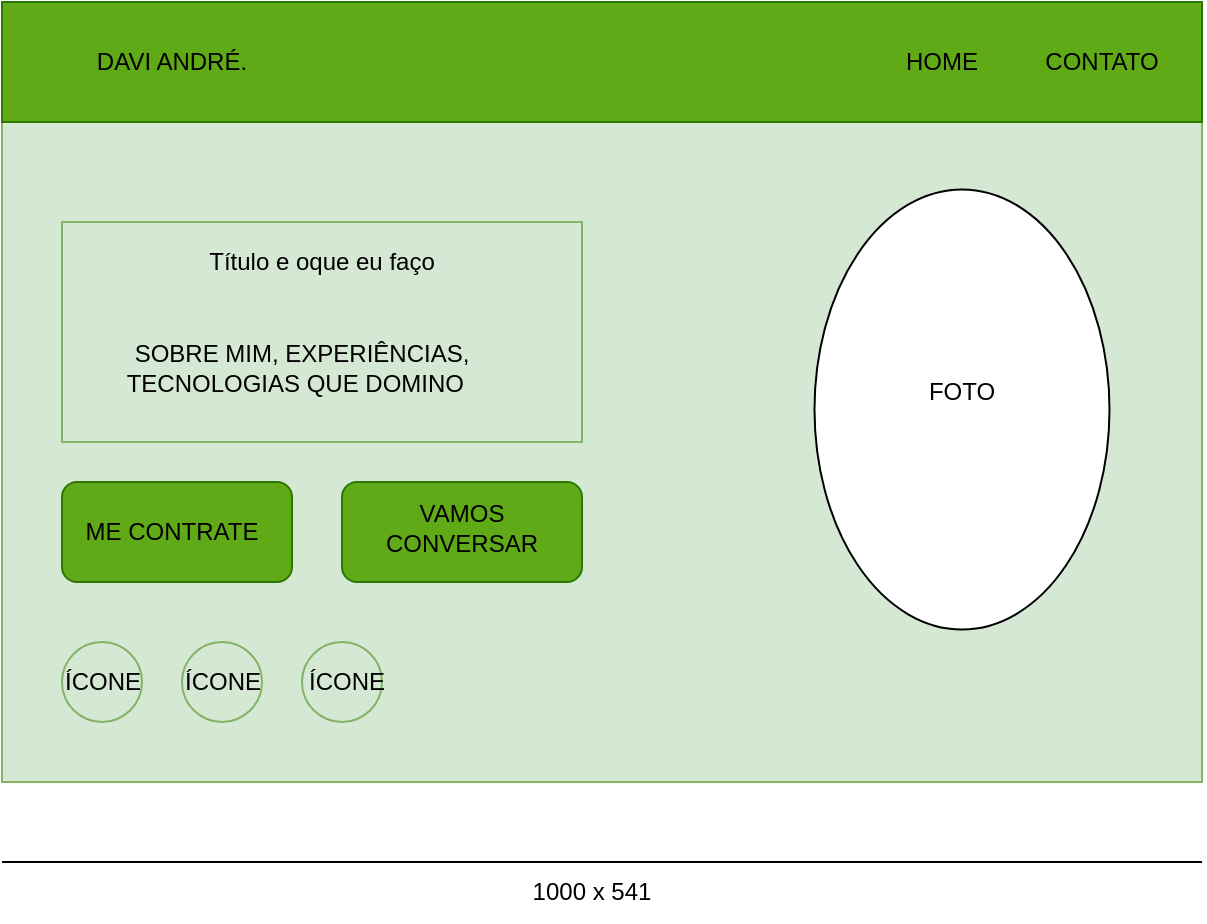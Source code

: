 <mxfile version="24.2.7" type="github">
  <diagram name="Page-1" id="-t1ldZqvYngovwxqt92G">
    <mxGraphModel dx="980" dy="534" grid="1" gridSize="10" guides="1" tooltips="1" connect="1" arrows="1" fold="1" page="1" pageScale="1" pageWidth="850" pageHeight="1100" math="0" shadow="0">
      <root>
        <mxCell id="0" />
        <mxCell id="1" parent="0" />
        <mxCell id="TgMPiGcopMQQFyazaGH5-1" value="" style="rounded=0;whiteSpace=wrap;html=1;fillColor=#d5e8d4;strokeColor=#82b366;" parent="1" vertex="1">
          <mxGeometry x="120" y="210" width="600" height="390" as="geometry" />
        </mxCell>
        <mxCell id="TgMPiGcopMQQFyazaGH5-5" value="" style="endArrow=none;html=1;rounded=0;textShadow=0;" parent="1" edge="1">
          <mxGeometry width="50" height="50" relative="1" as="geometry">
            <mxPoint x="720" y="640" as="sourcePoint" />
            <mxPoint x="120" y="640" as="targetPoint" />
          </mxGeometry>
        </mxCell>
        <mxCell id="TgMPiGcopMQQFyazaGH5-6" value="1000 x 541" style="text;html=1;align=center;verticalAlign=middle;whiteSpace=wrap;rounded=0;" parent="1" vertex="1">
          <mxGeometry x="380" y="640" width="70" height="30" as="geometry" />
        </mxCell>
        <mxCell id="TgMPiGcopMQQFyazaGH5-7" style="edgeStyle=orthogonalEdgeStyle;rounded=0;orthogonalLoop=1;jettySize=auto;html=1;exitX=0.5;exitY=1;exitDx=0;exitDy=0;" parent="1" source="TgMPiGcopMQQFyazaGH5-1" target="TgMPiGcopMQQFyazaGH5-1" edge="1">
          <mxGeometry relative="1" as="geometry" />
        </mxCell>
        <mxCell id="TgMPiGcopMQQFyazaGH5-10" value="" style="rounded=0;whiteSpace=wrap;html=1;fillColor=#60a917;strokeColor=#2D7600;fontColor=#ffffff;" parent="1" vertex="1">
          <mxGeometry x="120" y="210" width="600" height="60" as="geometry" />
        </mxCell>
        <mxCell id="TgMPiGcopMQQFyazaGH5-12" value="" style="rounded=0;whiteSpace=wrap;html=1;fillColor=#d5e8d4;strokeColor=#82b366;" parent="1" vertex="1">
          <mxGeometry x="150" y="320" width="260" height="110" as="geometry" />
        </mxCell>
        <mxCell id="TgMPiGcopMQQFyazaGH5-13" value="" style="ellipse;whiteSpace=wrap;html=1;aspect=fixed;fillColor=#d5e8d4;strokeColor=#82b366;" parent="1" vertex="1">
          <mxGeometry x="150" y="530" width="40" height="40" as="geometry" />
        </mxCell>
        <mxCell id="TgMPiGcopMQQFyazaGH5-14" value="" style="ellipse;whiteSpace=wrap;html=1;aspect=fixed;fillColor=#d5e8d4;strokeColor=#82b366;" parent="1" vertex="1">
          <mxGeometry x="270" y="530" width="40" height="40" as="geometry" />
        </mxCell>
        <mxCell id="TgMPiGcopMQQFyazaGH5-15" value="" style="ellipse;whiteSpace=wrap;html=1;aspect=fixed;fillColor=#d5e8d4;strokeColor=#82b366;" parent="1" vertex="1">
          <mxGeometry x="210" y="530" width="40" height="40" as="geometry" />
        </mxCell>
        <mxCell id="TgMPiGcopMQQFyazaGH5-16" value="" style="rounded=1;whiteSpace=wrap;html=1;fillColor=#60a917;fontColor=#ffffff;strokeColor=#2D7600;" parent="1" vertex="1">
          <mxGeometry x="150" y="450" width="115" height="50" as="geometry" />
        </mxCell>
        <mxCell id="TgMPiGcopMQQFyazaGH5-17" value="" style="rounded=1;whiteSpace=wrap;html=1;fillColor=#60a917;strokeColor=#2D7600;fontColor=#ffffff;" parent="1" vertex="1">
          <mxGeometry x="290" y="450" width="120" height="50" as="geometry" />
        </mxCell>
        <mxCell id="TgMPiGcopMQQFyazaGH5-19" value="" style="ellipse;whiteSpace=wrap;html=1;rotation=-90;" parent="1" vertex="1">
          <mxGeometry x="490" y="340" width="220" height="147.5" as="geometry" />
        </mxCell>
        <mxCell id="TgMPiGcopMQQFyazaGH5-21" value="DAVI ANDRÉ." style="text;html=1;align=center;verticalAlign=middle;whiteSpace=wrap;rounded=0;" parent="1" vertex="1">
          <mxGeometry x="150" y="225" width="110" height="30" as="geometry" />
        </mxCell>
        <mxCell id="TgMPiGcopMQQFyazaGH5-22" value="HOME" style="text;html=1;align=center;verticalAlign=middle;whiteSpace=wrap;rounded=0;" parent="1" vertex="1">
          <mxGeometry x="560" y="225" width="60" height="30" as="geometry" />
        </mxCell>
        <mxCell id="TgMPiGcopMQQFyazaGH5-23" value="CONTATO" style="text;html=1;align=center;verticalAlign=middle;whiteSpace=wrap;rounded=0;" parent="1" vertex="1">
          <mxGeometry x="640" y="225" width="60" height="30" as="geometry" />
        </mxCell>
        <mxCell id="TgMPiGcopMQQFyazaGH5-25" value="FOTO" style="text;html=1;align=center;verticalAlign=middle;whiteSpace=wrap;rounded=0;" parent="1" vertex="1">
          <mxGeometry x="570" y="390" width="60" height="30" as="geometry" />
        </mxCell>
        <mxCell id="TgMPiGcopMQQFyazaGH5-26" value="SOBRE MIM, EXPERIÊNCIAS, TECNOLOGIAS QUE DOMINO&amp;nbsp;&amp;nbsp;" style="text;html=1;align=center;verticalAlign=middle;whiteSpace=wrap;rounded=0;" parent="1" vertex="1">
          <mxGeometry x="160" y="370" width="220" height="45" as="geometry" />
        </mxCell>
        <mxCell id="TgMPiGcopMQQFyazaGH5-27" value="Título e oque eu faço" style="text;html=1;align=center;verticalAlign=middle;whiteSpace=wrap;rounded=0;" parent="1" vertex="1">
          <mxGeometry x="210" y="330" width="140" height="20" as="geometry" />
        </mxCell>
        <mxCell id="TgMPiGcopMQQFyazaGH5-32" value="ME CONTRATE" style="text;html=1;align=center;verticalAlign=middle;whiteSpace=wrap;rounded=0;" parent="1" vertex="1">
          <mxGeometry x="160" y="460" width="90" height="30" as="geometry" />
        </mxCell>
        <mxCell id="TgMPiGcopMQQFyazaGH5-33" value="VAMOS CONVERSAR" style="text;html=1;align=center;verticalAlign=middle;whiteSpace=wrap;rounded=0;" parent="1" vertex="1">
          <mxGeometry x="295" y="457.5" width="110" height="30" as="geometry" />
        </mxCell>
        <mxCell id="TgMPiGcopMQQFyazaGH5-36" value="ÍCONE" style="text;html=1;align=center;verticalAlign=middle;whiteSpace=wrap;rounded=0;" parent="1" vertex="1">
          <mxGeometry x="157.5" y="545" width="25" height="10" as="geometry" />
        </mxCell>
        <mxCell id="TgMPiGcopMQQFyazaGH5-37" value="ÍCONE" style="text;html=1;align=center;verticalAlign=middle;whiteSpace=wrap;rounded=0;" parent="1" vertex="1">
          <mxGeometry x="280" y="545" width="25" height="10" as="geometry" />
        </mxCell>
        <mxCell id="TgMPiGcopMQQFyazaGH5-38" value="ÍCONE" style="text;html=1;align=center;verticalAlign=middle;whiteSpace=wrap;rounded=0;" parent="1" vertex="1">
          <mxGeometry x="217.5" y="545" width="25" height="10" as="geometry" />
        </mxCell>
      </root>
    </mxGraphModel>
  </diagram>
</mxfile>
